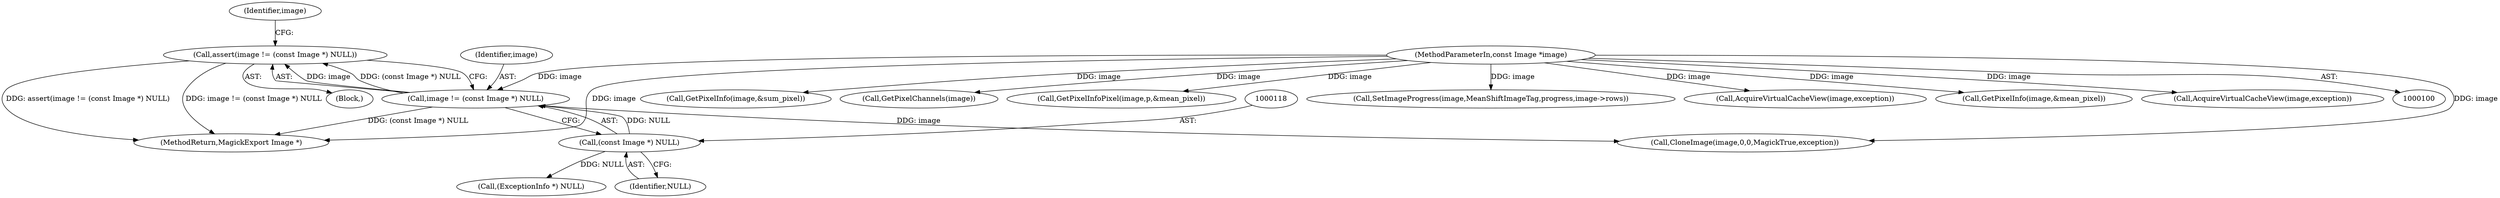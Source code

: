 digraph "0_ImageMagick6_a77d8d97f5a7bced0468f0b08798c83fb67427bc@API" {
"1000114" [label="(Call,assert(image != (const Image *) NULL))"];
"1000115" [label="(Call,image != (const Image *) NULL)"];
"1000101" [label="(MethodParameterIn,const Image *image)"];
"1000117" [label="(Call,(const Image *) NULL)"];
"1000144" [label="(Call,(ExceptionInfo *) NULL)"];
"1000337" [label="(Call,GetPixelInfo(image,&sum_pixel))"];
"1000735" [label="(Call,GetPixelChannels(image))"];
"1000106" [label="(Block,)"];
"1000292" [label="(Call,GetPixelInfoPixel(image,p,&mean_pixel))"];
"1000117" [label="(Call,(const Image *) NULL)"];
"1000792" [label="(MethodReturn,MagickExport Image *)"];
"1000764" [label="(Call,SetImageProgress(image,MeanShiftImageTag,progress,image->rows))"];
"1000200" [label="(Call,AcquireVirtualCacheView(image,exception))"];
"1000119" [label="(Identifier,NULL)"];
"1000123" [label="(Identifier,image)"];
"1000288" [label="(Call,GetPixelInfo(image,&mean_pixel))"];
"1000195" [label="(Call,AcquireVirtualCacheView(image,exception))"];
"1000101" [label="(MethodParameterIn,const Image *image)"];
"1000116" [label="(Identifier,image)"];
"1000114" [label="(Call,assert(image != (const Image *) NULL))"];
"1000115" [label="(Call,image != (const Image *) NULL)"];
"1000155" [label="(Call,CloneImage(image,0,0,MagickTrue,exception))"];
"1000114" -> "1000106"  [label="AST: "];
"1000114" -> "1000115"  [label="CFG: "];
"1000115" -> "1000114"  [label="AST: "];
"1000123" -> "1000114"  [label="CFG: "];
"1000114" -> "1000792"  [label="DDG: assert(image != (const Image *) NULL)"];
"1000114" -> "1000792"  [label="DDG: image != (const Image *) NULL"];
"1000115" -> "1000114"  [label="DDG: image"];
"1000115" -> "1000114"  [label="DDG: (const Image *) NULL"];
"1000115" -> "1000117"  [label="CFG: "];
"1000116" -> "1000115"  [label="AST: "];
"1000117" -> "1000115"  [label="AST: "];
"1000115" -> "1000792"  [label="DDG: (const Image *) NULL"];
"1000101" -> "1000115"  [label="DDG: image"];
"1000117" -> "1000115"  [label="DDG: NULL"];
"1000115" -> "1000155"  [label="DDG: image"];
"1000101" -> "1000100"  [label="AST: "];
"1000101" -> "1000792"  [label="DDG: image"];
"1000101" -> "1000155"  [label="DDG: image"];
"1000101" -> "1000195"  [label="DDG: image"];
"1000101" -> "1000200"  [label="DDG: image"];
"1000101" -> "1000288"  [label="DDG: image"];
"1000101" -> "1000292"  [label="DDG: image"];
"1000101" -> "1000337"  [label="DDG: image"];
"1000101" -> "1000735"  [label="DDG: image"];
"1000101" -> "1000764"  [label="DDG: image"];
"1000117" -> "1000119"  [label="CFG: "];
"1000118" -> "1000117"  [label="AST: "];
"1000119" -> "1000117"  [label="AST: "];
"1000117" -> "1000144"  [label="DDG: NULL"];
}
